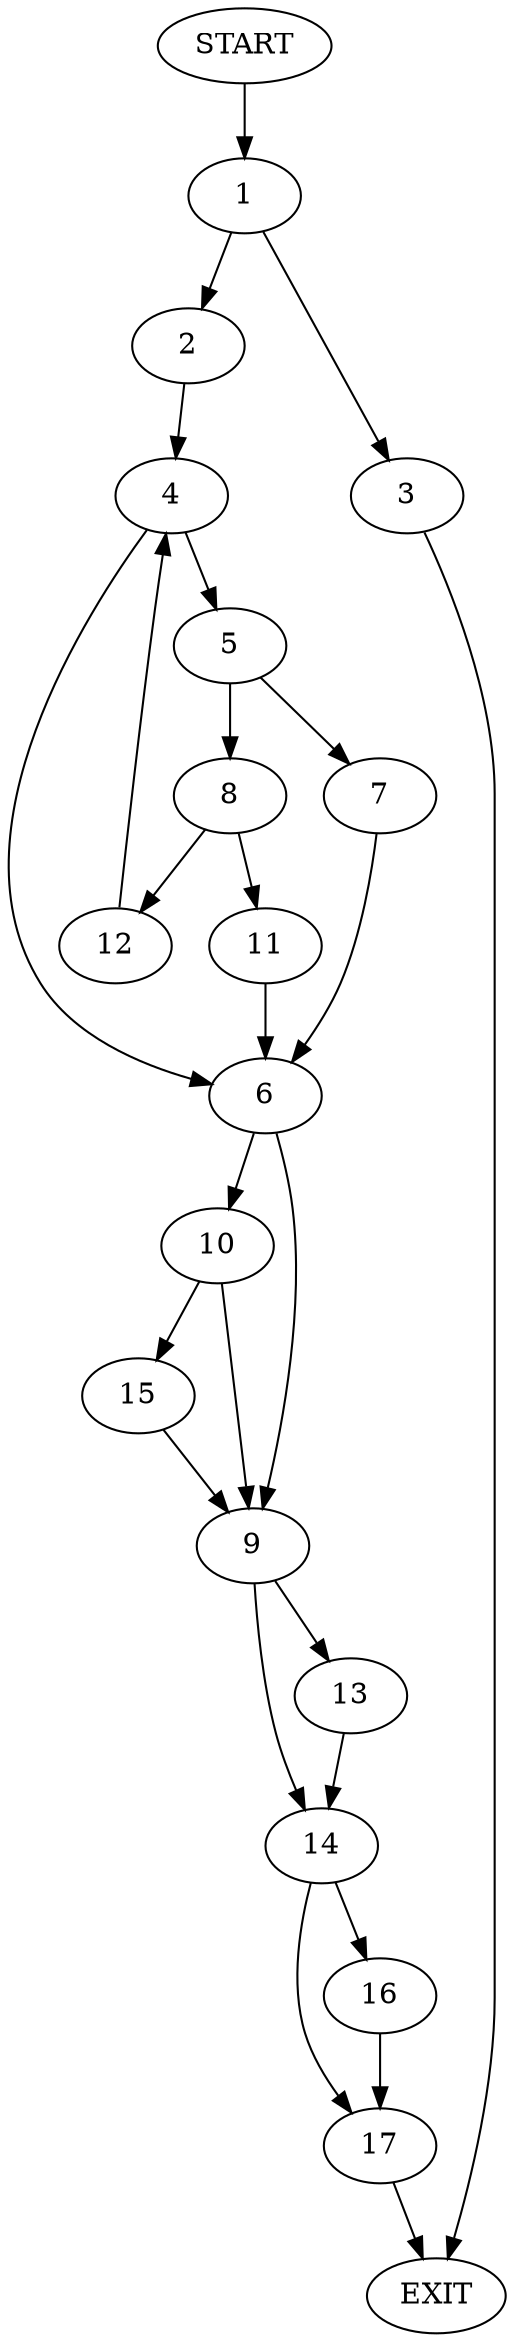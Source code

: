 digraph {
0 [label="START"]
18 [label="EXIT"]
0 -> 1
1 -> 2
1 -> 3
3 -> 18
2 -> 4
4 -> 5
4 -> 6
5 -> 7
5 -> 8
6 -> 9
6 -> 10
7 -> 6
8 -> 11
8 -> 12
11 -> 6
12 -> 4
9 -> 13
9 -> 14
10 -> 9
10 -> 15
15 -> 9
14 -> 16
14 -> 17
13 -> 14
17 -> 18
16 -> 17
}
